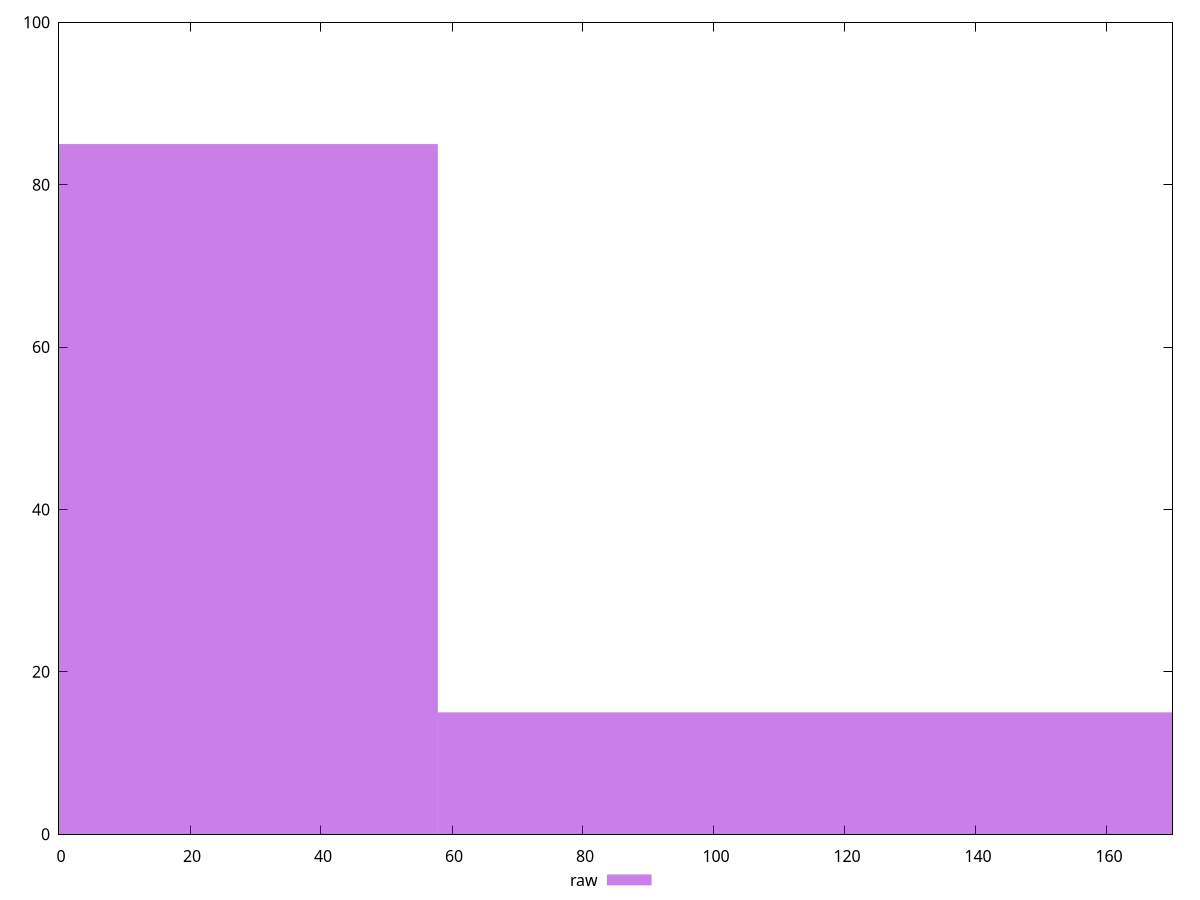 reset

$raw <<EOF
0 85
115.67502629921624 15
EOF

set key outside below
set boxwidth 115.67502629921624
set xrange [0:170]
set yrange [0:100]
set trange [0:100]
set style fill transparent solid 0.5 noborder
set terminal svg size 640, 490 enhanced background rgb 'white'
set output "reports/report_00027_2021-02-24T12-40-31.850Z/unused-css-rules/samples/music/raw/histogram.svg"

plot $raw title "raw" with boxes

reset
